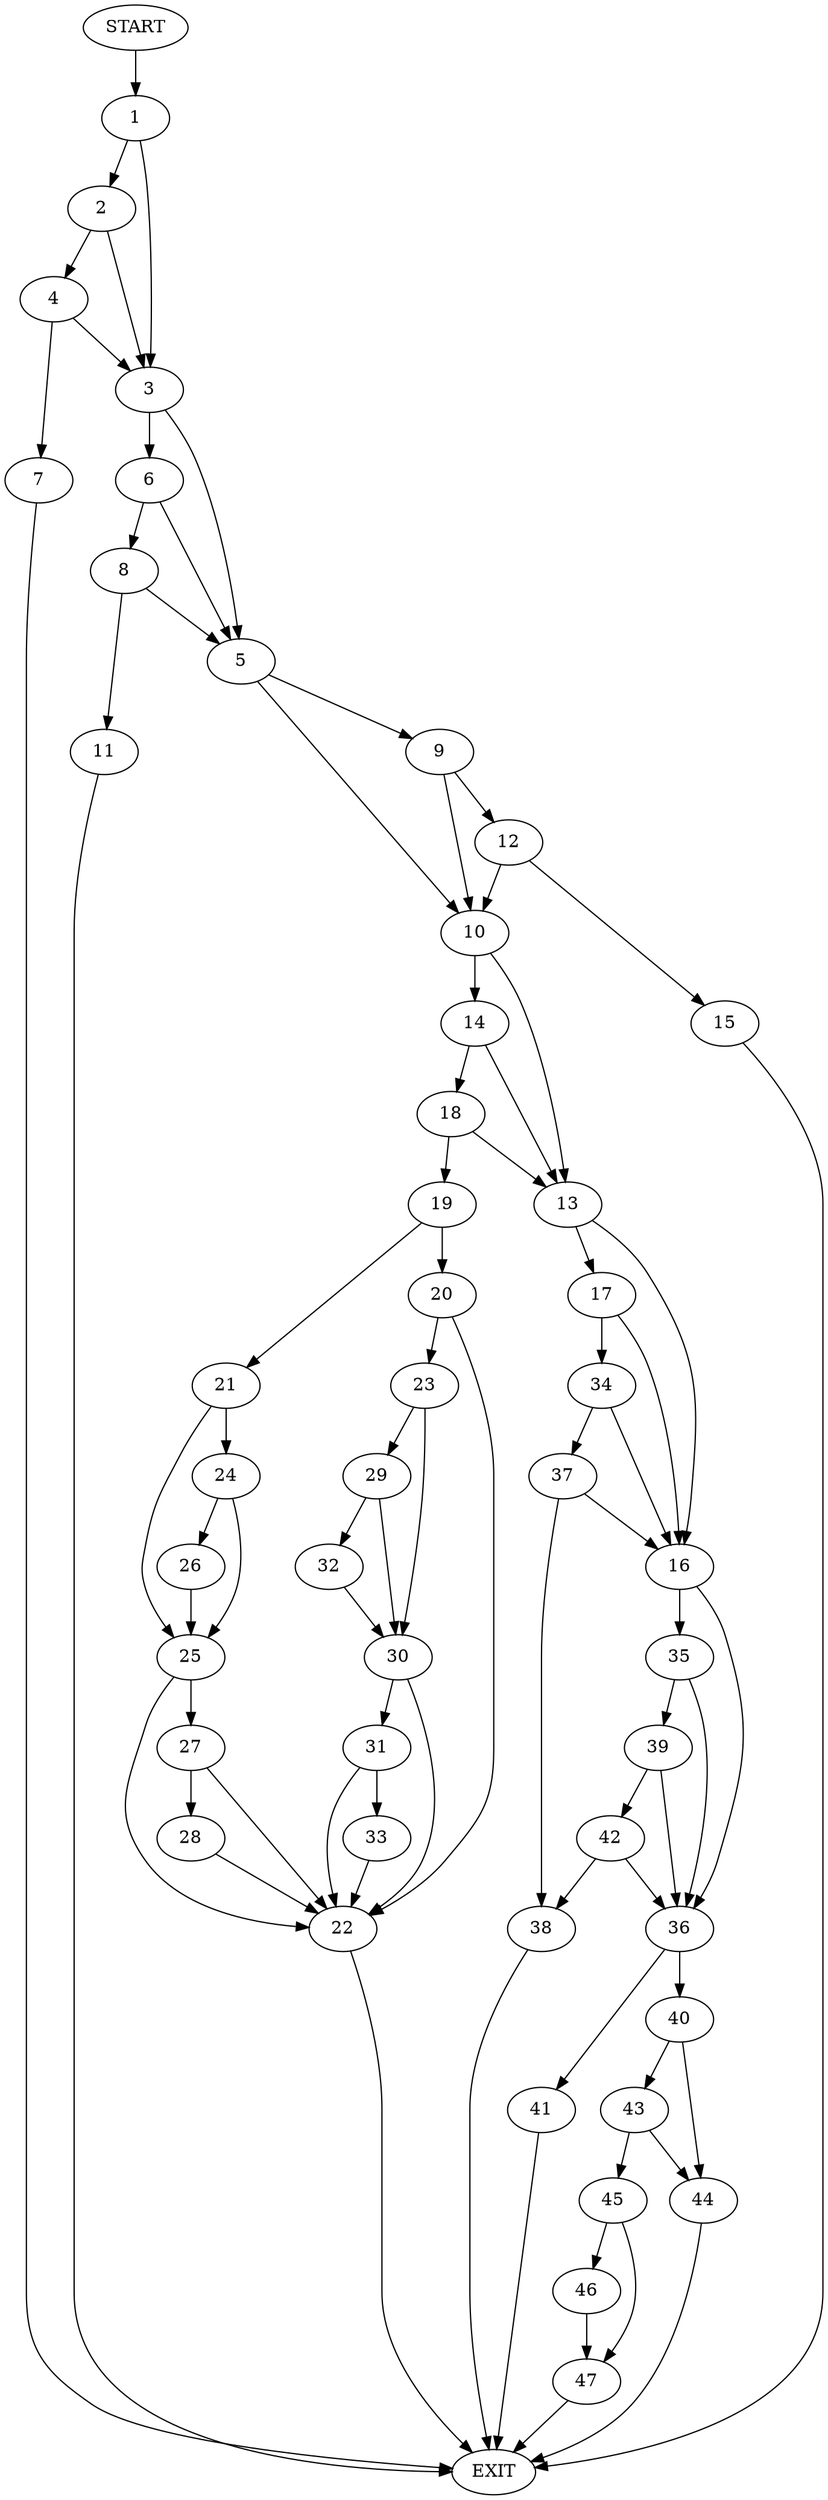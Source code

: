 digraph {
0 [label="START"]
48 [label="EXIT"]
0 -> 1
1 -> 2
1 -> 3
2 -> 3
2 -> 4
3 -> 5
3 -> 6
4 -> 3
4 -> 7
7 -> 48
6 -> 5
6 -> 8
5 -> 9
5 -> 10
8 -> 5
8 -> 11
11 -> 48
9 -> 12
9 -> 10
10 -> 13
10 -> 14
12 -> 15
12 -> 10
15 -> 48
13 -> 16
13 -> 17
14 -> 13
14 -> 18
18 -> 13
18 -> 19
19 -> 20
19 -> 21
20 -> 22
20 -> 23
21 -> 24
21 -> 25
24 -> 25
24 -> 26
25 -> 27
25 -> 22
26 -> 25
22 -> 48
27 -> 22
27 -> 28
28 -> 22
23 -> 29
23 -> 30
30 -> 22
30 -> 31
29 -> 32
29 -> 30
32 -> 30
31 -> 22
31 -> 33
33 -> 22
17 -> 34
17 -> 16
16 -> 35
16 -> 36
34 -> 16
34 -> 37
37 -> 16
37 -> 38
38 -> 48
35 -> 36
35 -> 39
36 -> 40
36 -> 41
39 -> 36
39 -> 42
42 -> 38
42 -> 36
40 -> 43
40 -> 44
41 -> 48
43 -> 45
43 -> 44
44 -> 48
45 -> 46
45 -> 47
46 -> 47
47 -> 48
}
